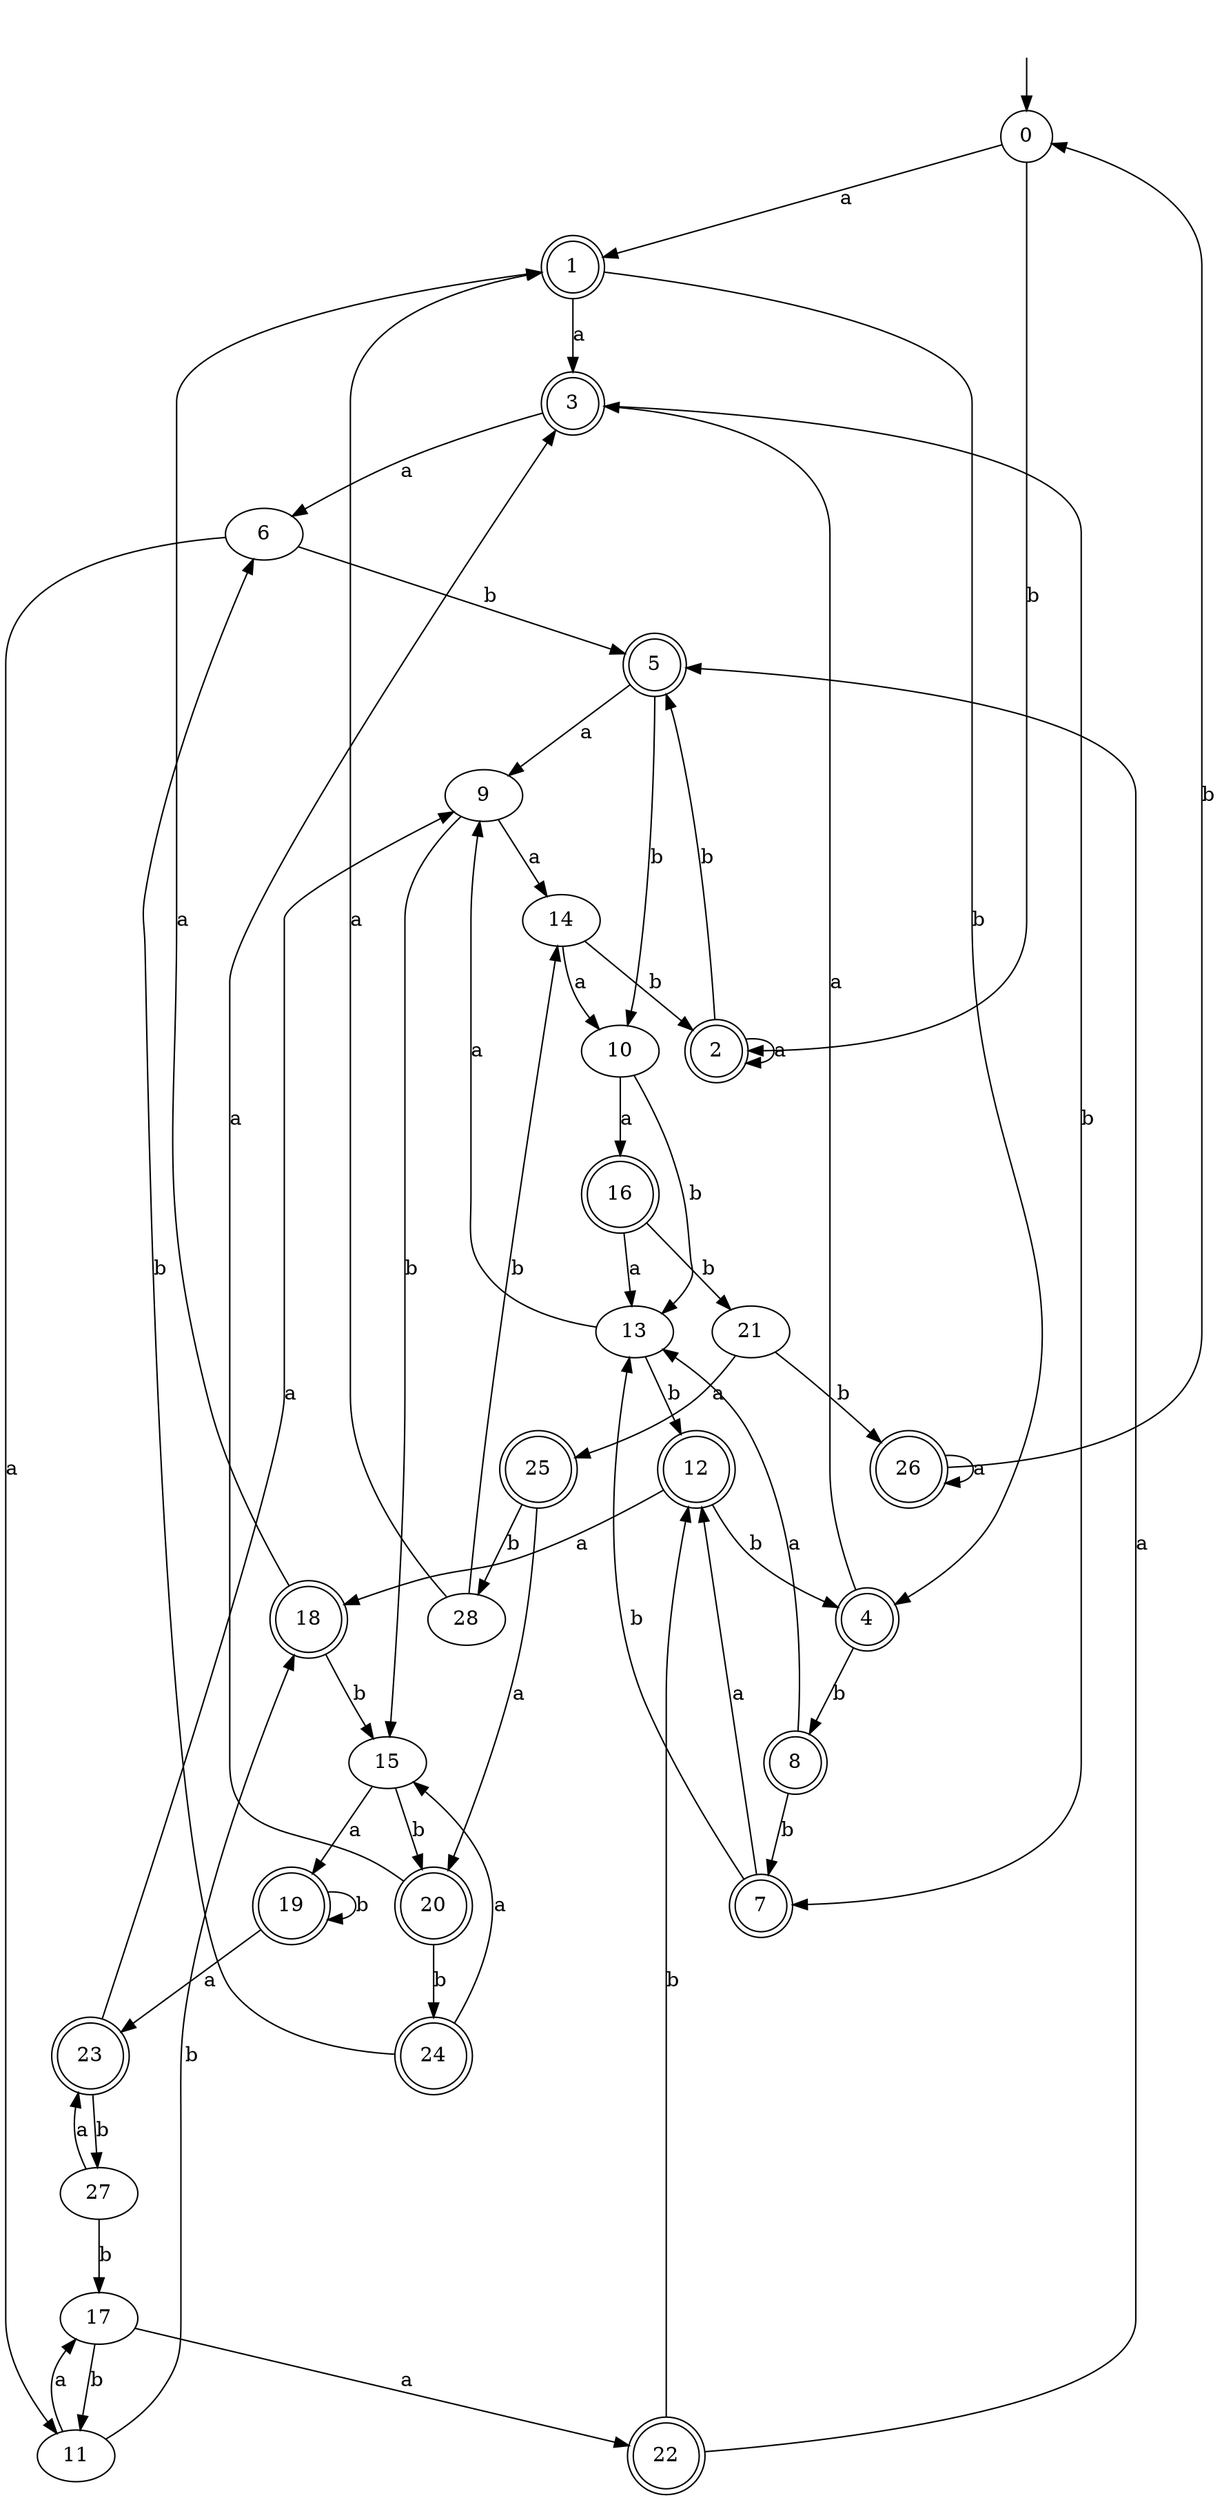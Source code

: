 digraph RandomDFA {
  __start0 [label="", shape=none];
  __start0 -> 0 [label=""];
  0 [shape=circle]
  0 -> 1 [label="a"]
  0 -> 2 [label="b"]
  1 [shape=doublecircle]
  1 -> 3 [label="a"]
  1 -> 4 [label="b"]
  2 [shape=doublecircle]
  2 -> 2 [label="a"]
  2 -> 5 [label="b"]
  3 [shape=doublecircle]
  3 -> 6 [label="a"]
  3 -> 7 [label="b"]
  4 [shape=doublecircle]
  4 -> 3 [label="a"]
  4 -> 8 [label="b"]
  5 [shape=doublecircle]
  5 -> 9 [label="a"]
  5 -> 10 [label="b"]
  6
  6 -> 11 [label="a"]
  6 -> 5 [label="b"]
  7 [shape=doublecircle]
  7 -> 12 [label="a"]
  7 -> 13 [label="b"]
  8 [shape=doublecircle]
  8 -> 13 [label="a"]
  8 -> 7 [label="b"]
  9
  9 -> 14 [label="a"]
  9 -> 15 [label="b"]
  10
  10 -> 16 [label="a"]
  10 -> 13 [label="b"]
  11
  11 -> 17 [label="a"]
  11 -> 18 [label="b"]
  12 [shape=doublecircle]
  12 -> 18 [label="a"]
  12 -> 4 [label="b"]
  13
  13 -> 9 [label="a"]
  13 -> 12 [label="b"]
  14
  14 -> 10 [label="a"]
  14 -> 2 [label="b"]
  15
  15 -> 19 [label="a"]
  15 -> 20 [label="b"]
  16 [shape=doublecircle]
  16 -> 13 [label="a"]
  16 -> 21 [label="b"]
  17
  17 -> 22 [label="a"]
  17 -> 11 [label="b"]
  18 [shape=doublecircle]
  18 -> 1 [label="a"]
  18 -> 15 [label="b"]
  19 [shape=doublecircle]
  19 -> 23 [label="a"]
  19 -> 19 [label="b"]
  20 [shape=doublecircle]
  20 -> 3 [label="a"]
  20 -> 24 [label="b"]
  21
  21 -> 25 [label="a"]
  21 -> 26 [label="b"]
  22 [shape=doublecircle]
  22 -> 5 [label="a"]
  22 -> 12 [label="b"]
  23 [shape=doublecircle]
  23 -> 9 [label="a"]
  23 -> 27 [label="b"]
  24 [shape=doublecircle]
  24 -> 15 [label="a"]
  24 -> 6 [label="b"]
  25 [shape=doublecircle]
  25 -> 20 [label="a"]
  25 -> 28 [label="b"]
  26 [shape=doublecircle]
  26 -> 26 [label="a"]
  26 -> 0 [label="b"]
  27
  27 -> 23 [label="a"]
  27 -> 17 [label="b"]
  28
  28 -> 1 [label="a"]
  28 -> 14 [label="b"]
}
